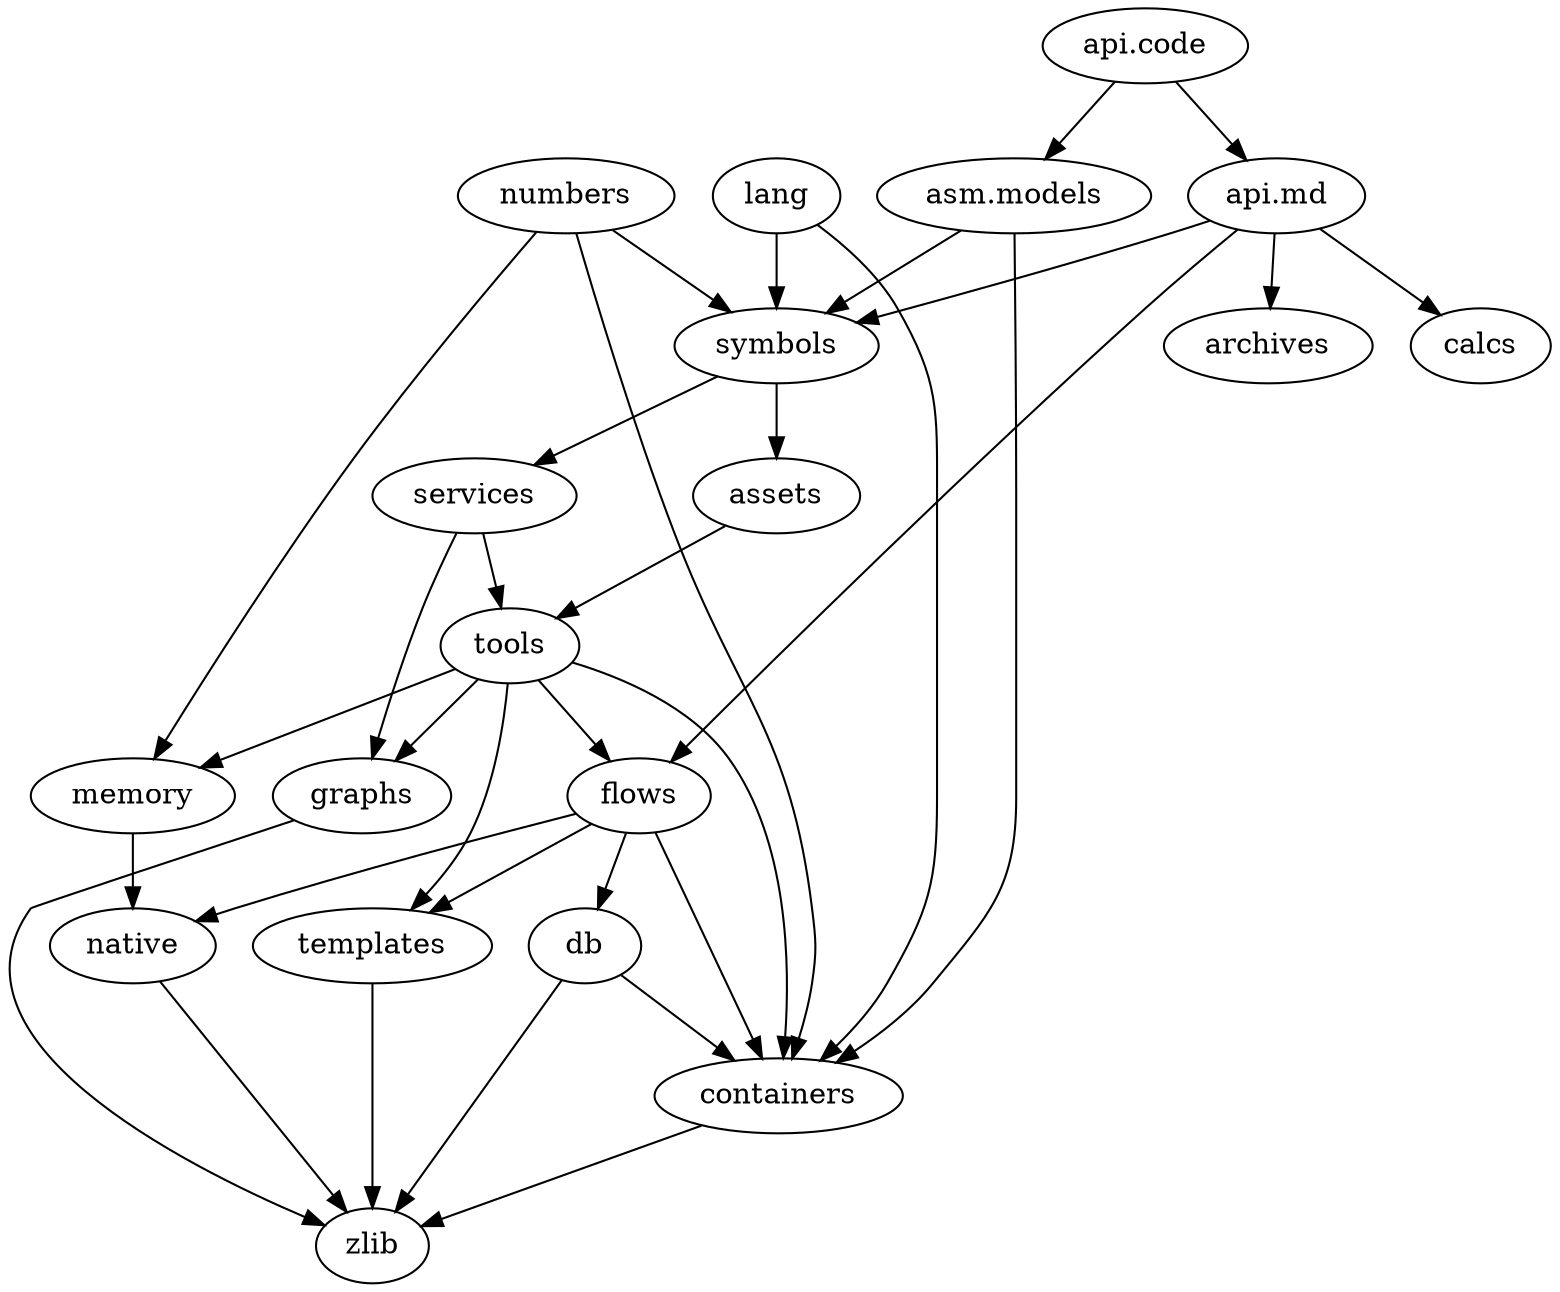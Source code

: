 digraph D {

    "assets" -> "tools"
    "api.code" -> {"asm.models", "api.md"}
    "api.md" -> {"symbols", "calcs", "flows", "archives"}
    "asm.models" -> {"symbols", "containers"}

    "containers" -> zlib

    "db" -> {containers, zlib}

    "flows" -> {templates, containers, native, db}

    "graphs" -> zlib

    "lang" -> symbols, containers

    "memory" -> "native"

    numbers -> {symbols, containers, memory}
    native -> zlib

    "services" -> {"graphs", "tools"}
    "symbols" -> {"assets", "services"}

    "tools" -> {"graphs", "containers", "memory", "templates", "flows"}
    "templates" -> zlib
}